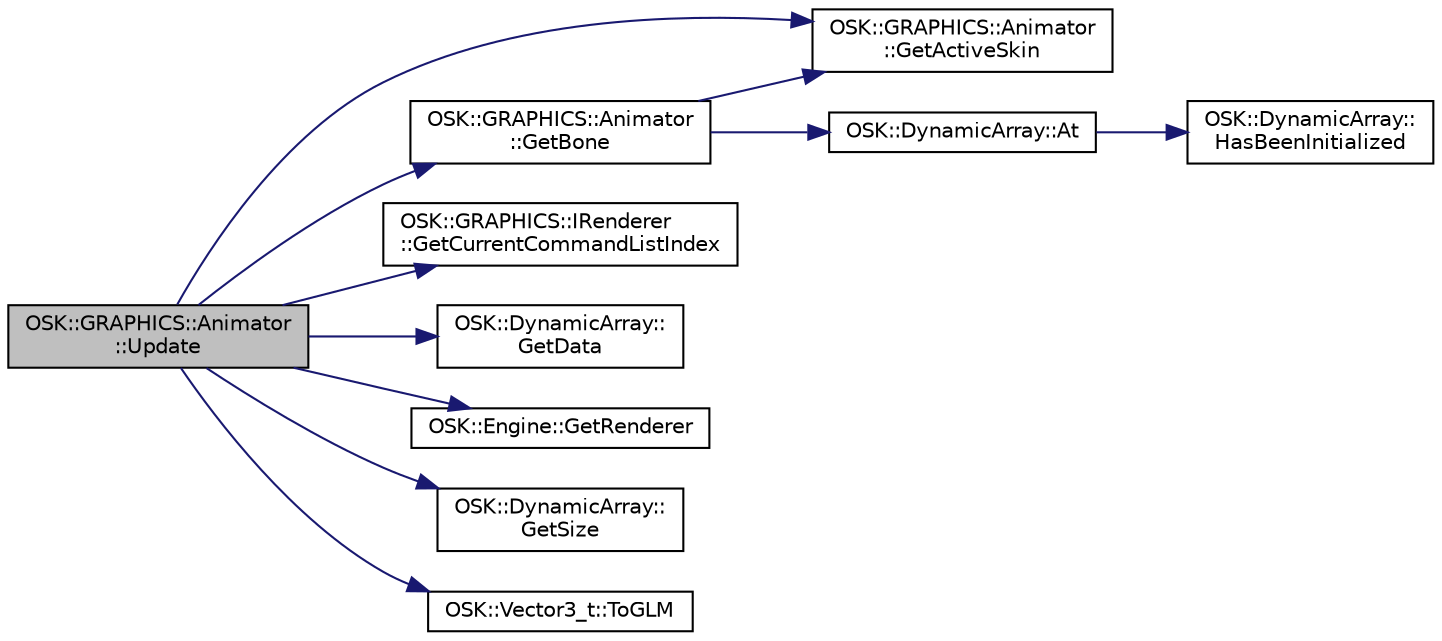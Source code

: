 digraph "OSK::GRAPHICS::Animator::Update"
{
 // LATEX_PDF_SIZE
  edge [fontname="Helvetica",fontsize="10",labelfontname="Helvetica",labelfontsize="10"];
  node [fontname="Helvetica",fontsize="10",shape=record];
  rankdir="LR";
  Node1 [label="OSK::GRAPHICS::Animator\l::Update",height=0.2,width=0.4,color="black", fillcolor="grey75", style="filled", fontcolor="black",tooltip="Actualiza el esqueleto de acuerdo a la animación activa."];
  Node1 -> Node2 [color="midnightblue",fontsize="10",style="solid"];
  Node2 [label="OSK::GRAPHICS::Animator\l::GetActiveSkin",height=0.2,width=0.4,color="black", fillcolor="white", style="filled",URL="$class_o_s_k_1_1_g_r_a_p_h_i_c_s_1_1_animator.html#ab111329da7b08c3a10ed561fb96a2767",tooltip="Devuelve la skin activa."];
  Node1 -> Node3 [color="midnightblue",fontsize="10",style="solid"];
  Node3 [label="OSK::GRAPHICS::Animator\l::GetBone",height=0.2,width=0.4,color="black", fillcolor="white", style="filled",URL="$class_o_s_k_1_1_g_r_a_p_h_i_c_s_1_1_animator.html#a389202a40b3bda8c3eca63dc71340e05",tooltip="Devuelve el hueso con el índice dado."];
  Node3 -> Node4 [color="midnightblue",fontsize="10",style="solid"];
  Node4 [label="OSK::DynamicArray::At",height=0.2,width=0.4,color="black", fillcolor="white", style="filled",URL="$class_o_s_k_1_1_dynamic_array.html#a9691f5eaf46654d59525c6c342d69cbb",tooltip="Devuelve el elemento en la posición dada."];
  Node4 -> Node5 [color="midnightblue",fontsize="10",style="solid"];
  Node5 [label="OSK::DynamicArray::\lHasBeenInitialized",height=0.2,width=0.4,color="black", fillcolor="white", style="filled",URL="$class_o_s_k_1_1_dynamic_array.html#a24b36038b685ea5f33b2b9b279035cef",tooltip="Devuelve true si el array se ha inicializado."];
  Node3 -> Node2 [color="midnightblue",fontsize="10",style="solid"];
  Node1 -> Node6 [color="midnightblue",fontsize="10",style="solid"];
  Node6 [label="OSK::GRAPHICS::IRenderer\l::GetCurrentCommandListIndex",height=0.2,width=0.4,color="black", fillcolor="white", style="filled",URL="$class_o_s_k_1_1_g_r_a_p_h_i_c_s_1_1_i_renderer.html#a4a779e3af14025ec16d8a0c0a6cf0fe5",tooltip=" "];
  Node1 -> Node7 [color="midnightblue",fontsize="10",style="solid"];
  Node7 [label="OSK::DynamicArray::\lGetData",height=0.2,width=0.4,color="black", fillcolor="white", style="filled",URL="$class_o_s_k_1_1_dynamic_array.html#ac8a6d70f938c482e1f7aa68c7d186bb8",tooltip="Devuelve el array original."];
  Node1 -> Node8 [color="midnightblue",fontsize="10",style="solid"];
  Node8 [label="OSK::Engine::GetRenderer",height=0.2,width=0.4,color="black", fillcolor="white", style="filled",URL="$class_o_s_k_1_1_engine.html#a019c5397d042224c134b7fd22c739d00",tooltip=" "];
  Node1 -> Node9 [color="midnightblue",fontsize="10",style="solid"];
  Node9 [label="OSK::DynamicArray::\lGetSize",height=0.2,width=0.4,color="black", fillcolor="white", style="filled",URL="$class_o_s_k_1_1_dynamic_array.html#a94d0cbf0543d0c976de674d31b15df90",tooltip="Devuelve el número de elementos almacenados."];
  Node1 -> Node10 [color="midnightblue",fontsize="10",style="solid"];
  Node10 [label="OSK::Vector3_t::ToGLM",height=0.2,width=0.4,color="black", fillcolor="white", style="filled",URL="$class_o_s_k_1_1_vector3__t.html#acb2737aa41e9e488c3e93a30fcedfb1c",tooltip="OSK::Vector2 a glm::vec3."];
}
